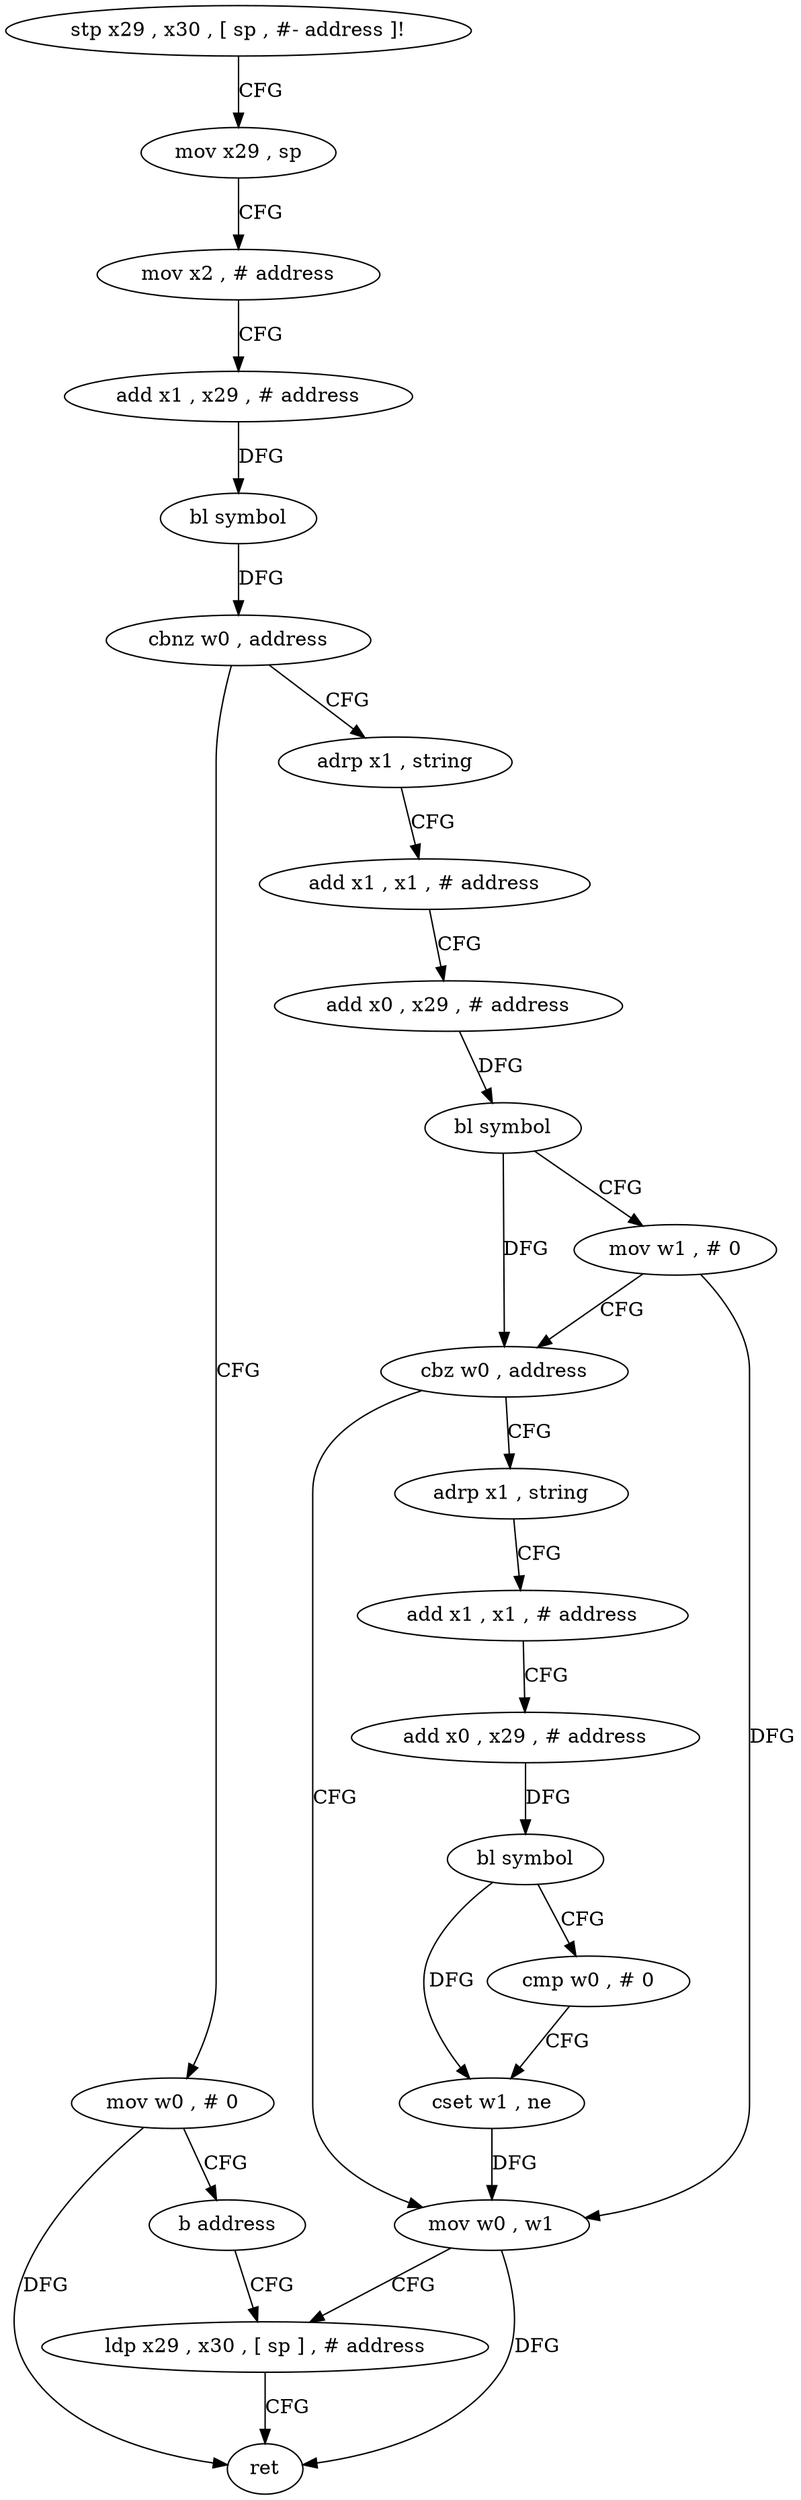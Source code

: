 digraph "func" {
"4287672" [label = "stp x29 , x30 , [ sp , #- address ]!" ]
"4287676" [label = "mov x29 , sp" ]
"4287680" [label = "mov x2 , # address" ]
"4287684" [label = "add x1 , x29 , # address" ]
"4287688" [label = "bl symbol" ]
"4287692" [label = "cbnz w0 , address" ]
"4287756" [label = "mov w0 , # 0" ]
"4287696" [label = "adrp x1 , string" ]
"4287760" [label = "b address" ]
"4287748" [label = "ldp x29 , x30 , [ sp ] , # address" ]
"4287700" [label = "add x1 , x1 , # address" ]
"4287704" [label = "add x0 , x29 , # address" ]
"4287708" [label = "bl symbol" ]
"4287712" [label = "mov w1 , # 0" ]
"4287716" [label = "cbz w0 , address" ]
"4287744" [label = "mov w0 , w1" ]
"4287720" [label = "adrp x1 , string" ]
"4287752" [label = "ret" ]
"4287724" [label = "add x1 , x1 , # address" ]
"4287728" [label = "add x0 , x29 , # address" ]
"4287732" [label = "bl symbol" ]
"4287736" [label = "cmp w0 , # 0" ]
"4287740" [label = "cset w1 , ne" ]
"4287672" -> "4287676" [ label = "CFG" ]
"4287676" -> "4287680" [ label = "CFG" ]
"4287680" -> "4287684" [ label = "CFG" ]
"4287684" -> "4287688" [ label = "DFG" ]
"4287688" -> "4287692" [ label = "DFG" ]
"4287692" -> "4287756" [ label = "CFG" ]
"4287692" -> "4287696" [ label = "CFG" ]
"4287756" -> "4287760" [ label = "CFG" ]
"4287756" -> "4287752" [ label = "DFG" ]
"4287696" -> "4287700" [ label = "CFG" ]
"4287760" -> "4287748" [ label = "CFG" ]
"4287748" -> "4287752" [ label = "CFG" ]
"4287700" -> "4287704" [ label = "CFG" ]
"4287704" -> "4287708" [ label = "DFG" ]
"4287708" -> "4287712" [ label = "CFG" ]
"4287708" -> "4287716" [ label = "DFG" ]
"4287712" -> "4287716" [ label = "CFG" ]
"4287712" -> "4287744" [ label = "DFG" ]
"4287716" -> "4287744" [ label = "CFG" ]
"4287716" -> "4287720" [ label = "CFG" ]
"4287744" -> "4287748" [ label = "CFG" ]
"4287744" -> "4287752" [ label = "DFG" ]
"4287720" -> "4287724" [ label = "CFG" ]
"4287724" -> "4287728" [ label = "CFG" ]
"4287728" -> "4287732" [ label = "DFG" ]
"4287732" -> "4287736" [ label = "CFG" ]
"4287732" -> "4287740" [ label = "DFG" ]
"4287736" -> "4287740" [ label = "CFG" ]
"4287740" -> "4287744" [ label = "DFG" ]
}
